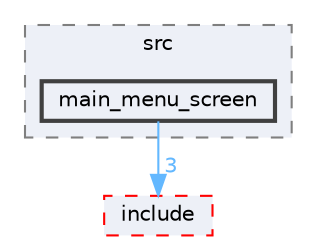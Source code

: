 digraph "C:/Github/PM3-Cable_Monitor/Software/Cable-Monitor_TouchGFX/Cable_Monitor_Horwey/TouchGFX/gui/src/main_menu_screen"
{
 // LATEX_PDF_SIZE
  bgcolor="transparent";
  edge [fontname=Helvetica,fontsize=10,labelfontname=Helvetica,labelfontsize=10];
  node [fontname=Helvetica,fontsize=10,shape=box,height=0.2,width=0.4];
  compound=true
  subgraph clusterdir_fead4d3918e78267d6332d052aea3780 {
    graph [ bgcolor="#edf0f7", pencolor="grey50", label="src", fontname=Helvetica,fontsize=10 style="filled,dashed", URL="dir_fead4d3918e78267d6332d052aea3780.html",tooltip=""]
  dir_0cf01bebdbe51b4f6b96d861060efaa9 [label="main_menu_screen", fillcolor="#edf0f7", color="grey25", style="filled,bold", URL="dir_0cf01bebdbe51b4f6b96d861060efaa9.html",tooltip=""];
  }
  dir_7d0e74372a50d3721000a94171d7e601 [label="include", fillcolor="#edf0f7", color="red", style="filled,dashed", URL="dir_7d0e74372a50d3721000a94171d7e601.html",tooltip=""];
  dir_0cf01bebdbe51b4f6b96d861060efaa9->dir_7d0e74372a50d3721000a94171d7e601 [headlabel="3", labeldistance=1.5 headhref="dir_000013_000011.html" href="dir_000013_000011.html" color="steelblue1" fontcolor="steelblue1"];
}
